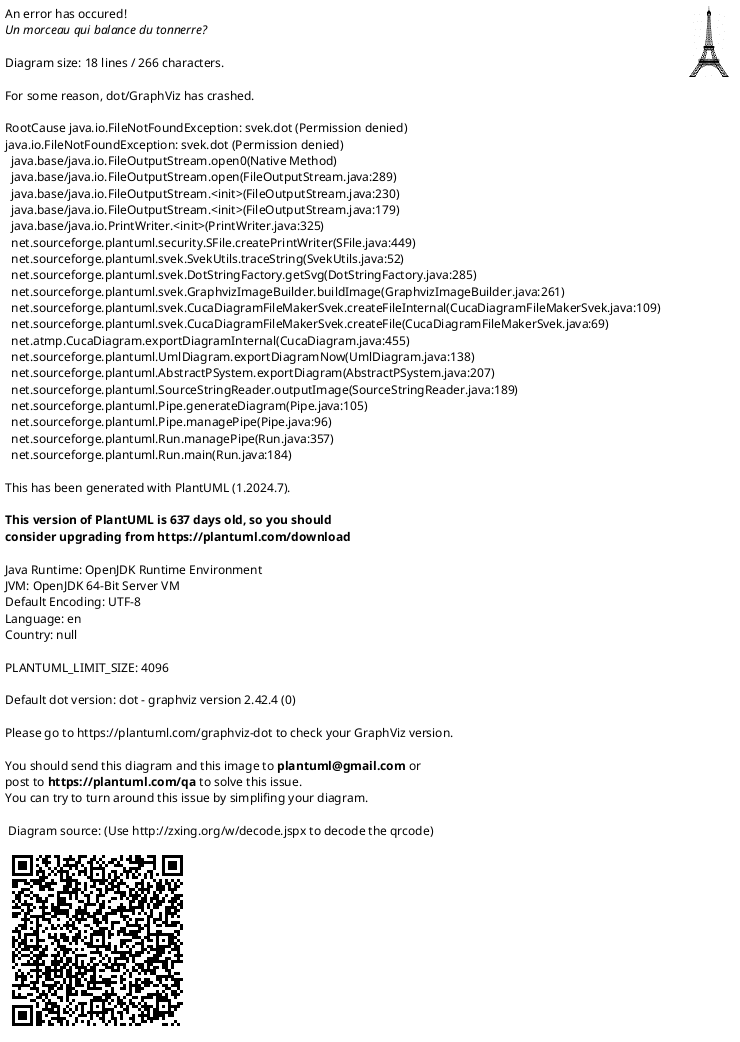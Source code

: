 {
  "sha1": "o7jplghl5pxjevxylak8j3wtqpkh1e9",
  "insertion": {
    "when": "2024-06-04T17:28:39.488Z",
    "user": "plantuml@gmail.com"
  }
}
@startuml
!pragma svek_trace on
set separator none
state Somp {
  state entry1 <<inputPin>>
  state entry2 <<inputPin>>
  state sin
  entry1 --> sin
  entry2 -> sin
  sin -> sin2
  sin2 --> exitA <<outputPin>>
}

[*] --> entry1
exitA --> Foo
Foo1 -> entry2

@enduml
